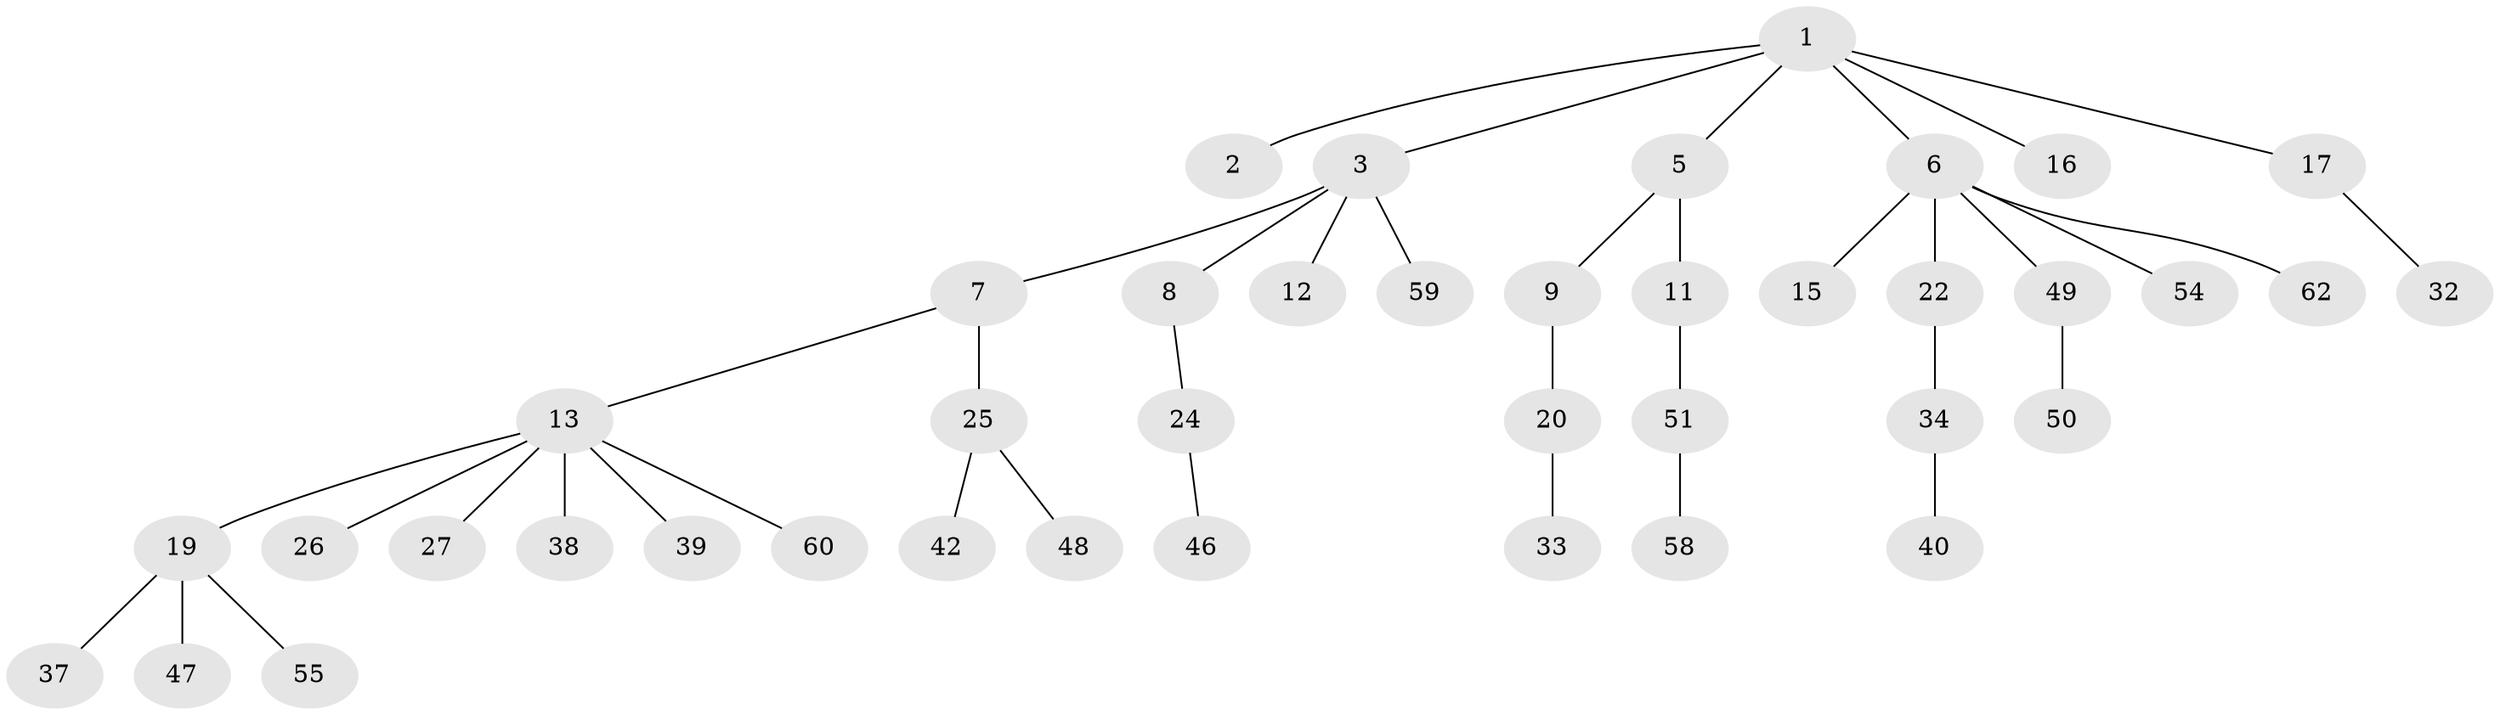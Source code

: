 // Generated by graph-tools (version 1.1) at 2025/24/03/03/25 07:24:05]
// undirected, 41 vertices, 40 edges
graph export_dot {
graph [start="1"]
  node [color=gray90,style=filled];
  1 [super="+4"];
  2 [super="+14"];
  3 [super="+56"];
  5 [super="+35"];
  6 [super="+41"];
  7;
  8 [super="+18"];
  9 [super="+10"];
  11 [super="+31"];
  12 [super="+53"];
  13 [super="+23"];
  15;
  16;
  17 [super="+57"];
  19 [super="+29"];
  20 [super="+21"];
  22;
  24 [super="+36"];
  25 [super="+28"];
  26;
  27 [super="+30"];
  32 [super="+45"];
  33 [super="+43"];
  34 [super="+44"];
  37;
  38;
  39;
  40;
  42;
  46;
  47;
  48;
  49;
  50 [super="+52"];
  51 [super="+61"];
  54;
  55;
  58;
  59;
  60;
  62;
  1 -- 2;
  1 -- 3;
  1 -- 5;
  1 -- 6;
  1 -- 16;
  1 -- 17;
  3 -- 7;
  3 -- 8;
  3 -- 12;
  3 -- 59;
  5 -- 9;
  5 -- 11;
  6 -- 15;
  6 -- 22;
  6 -- 62;
  6 -- 54;
  6 -- 49;
  7 -- 13;
  7 -- 25;
  8 -- 24;
  9 -- 20;
  11 -- 51;
  13 -- 19;
  13 -- 26;
  13 -- 60;
  13 -- 27;
  13 -- 38;
  13 -- 39;
  17 -- 32;
  19 -- 47;
  19 -- 55;
  19 -- 37;
  20 -- 33;
  22 -- 34;
  24 -- 46;
  25 -- 48;
  25 -- 42;
  34 -- 40;
  49 -- 50;
  51 -- 58;
}
